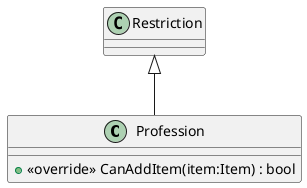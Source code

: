 @startuml
class Profession {
    + <<override>> CanAddItem(item:Item) : bool
}
Restriction <|-- Profession
@enduml
